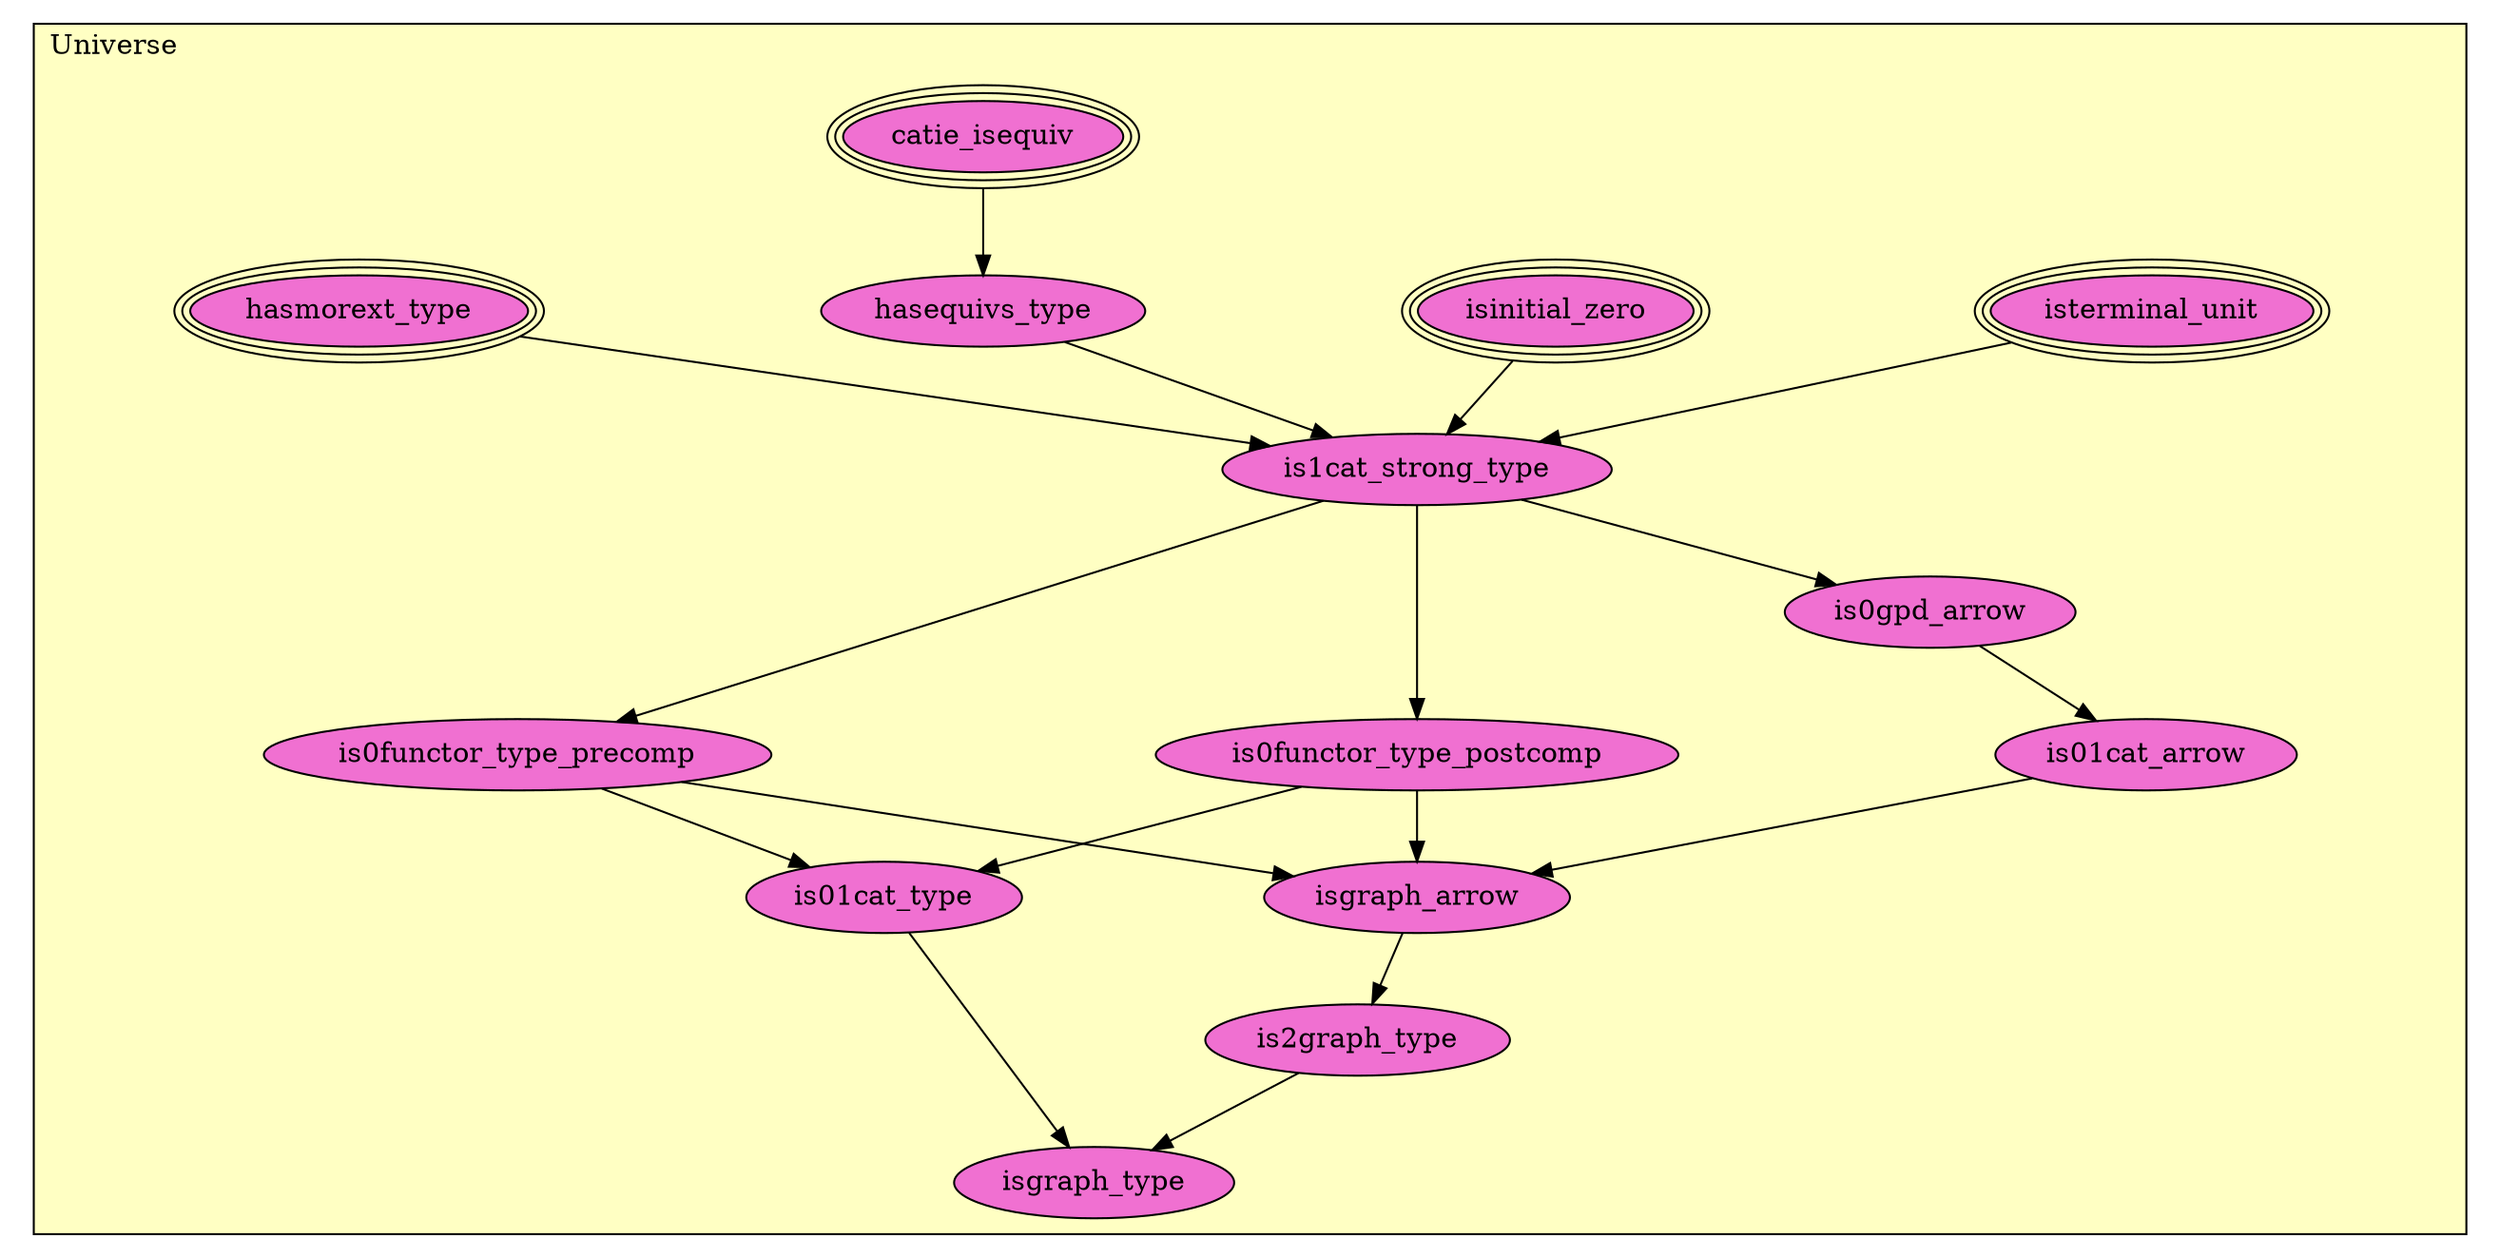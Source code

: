 digraph HoTT_WildCat_Universe {
  graph [ratio=0.5]
  node [style=filled]
Universe_isterminal_unit [label="isterminal_unit", URL=<Universe.html#isterminal_unit>, peripheries=3, fillcolor="#F070D1"] ;
Universe_isinitial_zero [label="isinitial_zero", URL=<Universe.html#isinitial_zero>, peripheries=3, fillcolor="#F070D1"] ;
Universe_catie_isequiv [label="catie_isequiv", URL=<Universe.html#catie_isequiv>, peripheries=3, fillcolor="#F070D1"] ;
Universe_hasequivs_type [label="hasequivs_type", URL=<Universe.html#hasequivs_type>, fillcolor="#F070D1"] ;
Universe_hasmorext_type [label="hasmorext_type", URL=<Universe.html#hasmorext_type>, peripheries=3, fillcolor="#F070D1"] ;
Universe_is1cat_strong_type [label="is1cat_strong_type", URL=<Universe.html#is1cat_strong_type>, fillcolor="#F070D1"] ;
Universe_is0functor_type_precomp [label="is0functor_type_precomp", URL=<Universe.html#is0functor_type_precomp>, fillcolor="#F070D1"] ;
Universe_is0functor_type_postcomp [label="is0functor_type_postcomp", URL=<Universe.html#is0functor_type_postcomp>, fillcolor="#F070D1"] ;
Universe_is0gpd_arrow [label="is0gpd_arrow", URL=<Universe.html#is0gpd_arrow>, fillcolor="#F070D1"] ;
Universe_is01cat_arrow [label="is01cat_arrow", URL=<Universe.html#is01cat_arrow>, fillcolor="#F070D1"] ;
Universe_isgraph_arrow [label="isgraph_arrow", URL=<Universe.html#isgraph_arrow>, fillcolor="#F070D1"] ;
Universe_is2graph_type [label="is2graph_type", URL=<Universe.html#is2graph_type>, fillcolor="#F070D1"] ;
Universe_is01cat_type [label="is01cat_type", URL=<Universe.html#is01cat_type>, fillcolor="#F070D1"] ;
Universe_isgraph_type [label="isgraph_type", URL=<Universe.html#isgraph_type>, fillcolor="#F070D1"] ;
  Universe_isterminal_unit -> Universe_is1cat_strong_type [] ;
  Universe_isinitial_zero -> Universe_is1cat_strong_type [] ;
  Universe_catie_isequiv -> Universe_hasequivs_type [] ;
  Universe_hasequivs_type -> Universe_is1cat_strong_type [] ;
  Universe_hasmorext_type -> Universe_is1cat_strong_type [] ;
  Universe_is1cat_strong_type -> Universe_is0functor_type_precomp [] ;
  Universe_is1cat_strong_type -> Universe_is0functor_type_postcomp [] ;
  Universe_is1cat_strong_type -> Universe_is0gpd_arrow [] ;
  Universe_is0functor_type_precomp -> Universe_isgraph_arrow [] ;
  Universe_is0functor_type_precomp -> Universe_is01cat_type [] ;
  Universe_is0functor_type_postcomp -> Universe_isgraph_arrow [] ;
  Universe_is0functor_type_postcomp -> Universe_is01cat_type [] ;
  Universe_is0gpd_arrow -> Universe_is01cat_arrow [] ;
  Universe_is01cat_arrow -> Universe_isgraph_arrow [] ;
  Universe_isgraph_arrow -> Universe_is2graph_type [] ;
  Universe_is2graph_type -> Universe_isgraph_type [] ;
  Universe_is01cat_type -> Universe_isgraph_type [] ;
subgraph cluster_Universe { label="Universe"; fillcolor="#FFFFC3"; labeljust=l; style=filled 
Universe_isgraph_type; Universe_is01cat_type; Universe_is2graph_type; Universe_isgraph_arrow; Universe_is01cat_arrow; Universe_is0gpd_arrow; Universe_is0functor_type_postcomp; Universe_is0functor_type_precomp; Universe_is1cat_strong_type; Universe_hasmorext_type; Universe_hasequivs_type; Universe_catie_isequiv; Universe_isinitial_zero; Universe_isterminal_unit; };
} /* END */
